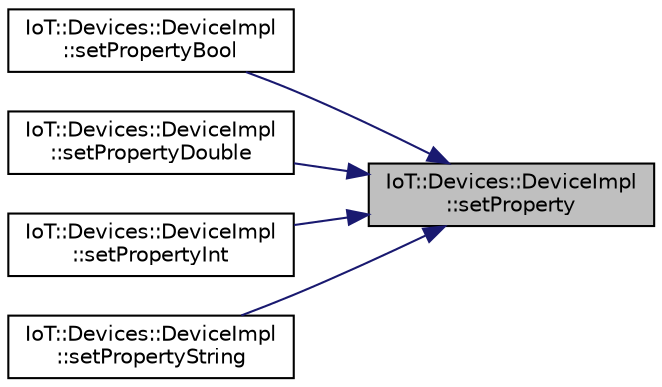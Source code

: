 digraph "IoT::Devices::DeviceImpl::setProperty"
{
 // LATEX_PDF_SIZE
  edge [fontname="Helvetica",fontsize="10",labelfontname="Helvetica",labelfontsize="10"];
  node [fontname="Helvetica",fontsize="10",shape=record];
  rankdir="RL";
  Node1 [label="IoT::Devices::DeviceImpl\l::setProperty",height=0.2,width=0.4,color="black", fillcolor="grey75", style="filled", fontcolor="black",tooltip=" "];
  Node1 -> Node2 [dir="back",color="midnightblue",fontsize="10",style="solid",fontname="Helvetica"];
  Node2 [label="IoT::Devices::DeviceImpl\l::setPropertyBool",height=0.2,width=0.4,color="black", fillcolor="white", style="filled",URL="$classIoT_1_1Devices_1_1DeviceImpl.html#a881adf007c11f40d897c64f85ae4eb1d",tooltip=" "];
  Node1 -> Node3 [dir="back",color="midnightblue",fontsize="10",style="solid",fontname="Helvetica"];
  Node3 [label="IoT::Devices::DeviceImpl\l::setPropertyDouble",height=0.2,width=0.4,color="black", fillcolor="white", style="filled",URL="$classIoT_1_1Devices_1_1DeviceImpl.html#a906187c079c6347acc142620d692f928",tooltip=" "];
  Node1 -> Node4 [dir="back",color="midnightblue",fontsize="10",style="solid",fontname="Helvetica"];
  Node4 [label="IoT::Devices::DeviceImpl\l::setPropertyInt",height=0.2,width=0.4,color="black", fillcolor="white", style="filled",URL="$classIoT_1_1Devices_1_1DeviceImpl.html#ad81fa0e55676d363f466bb79a4d4dac9",tooltip=" "];
  Node1 -> Node5 [dir="back",color="midnightblue",fontsize="10",style="solid",fontname="Helvetica"];
  Node5 [label="IoT::Devices::DeviceImpl\l::setPropertyString",height=0.2,width=0.4,color="black", fillcolor="white", style="filled",URL="$classIoT_1_1Devices_1_1DeviceImpl.html#afb62a13d874412ea46ea4c9added06c5",tooltip="The getter method for a property."];
}
